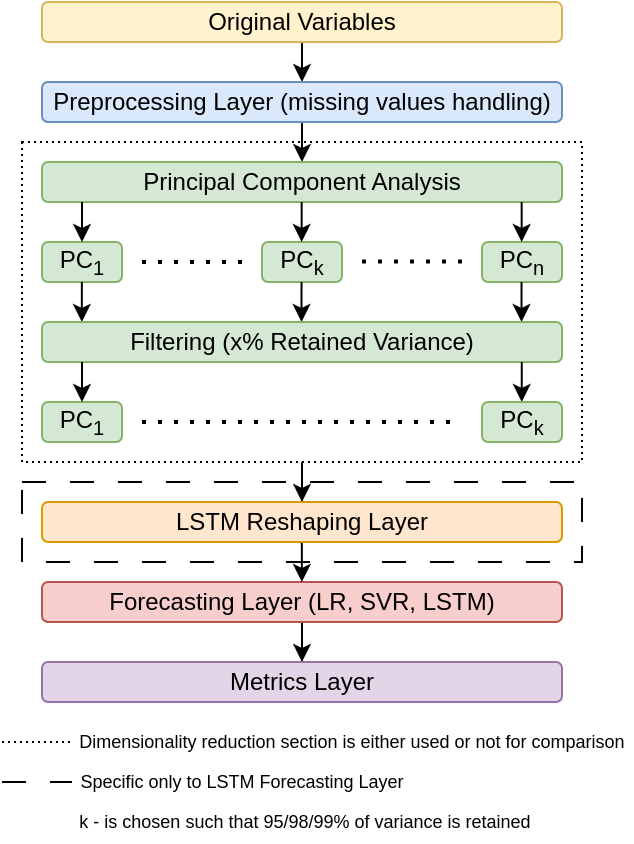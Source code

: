 <mxfile version="26.0.16">
  <diagram name="Page-1" id="6omzIt5ZalCPaTLZVX9T">
    <mxGraphModel dx="1434" dy="772" grid="1" gridSize="10" guides="1" tooltips="1" connect="1" arrows="1" fold="1" page="1" pageScale="1" pageWidth="827" pageHeight="1169" math="0" shadow="0">
      <root>
        <mxCell id="0" />
        <mxCell id="1" parent="0" />
        <mxCell id="FAsdpCJdep6tZkefujxq-3" style="edgeStyle=orthogonalEdgeStyle;rounded=0;orthogonalLoop=1;jettySize=auto;html=1;exitX=0.5;exitY=1;exitDx=0;exitDy=0;entryX=0.5;entryY=0;entryDx=0;entryDy=0;" parent="1" source="FAsdpCJdep6tZkefujxq-1" target="FAsdpCJdep6tZkefujxq-2" edge="1">
          <mxGeometry relative="1" as="geometry" />
        </mxCell>
        <mxCell id="FAsdpCJdep6tZkefujxq-1" value="Original Variables" style="rounded=1;whiteSpace=wrap;html=1;fillColor=#fff2cc;strokeColor=#d6b656;" parent="1" vertex="1">
          <mxGeometry x="240" y="80" width="260" height="20" as="geometry" />
        </mxCell>
        <mxCell id="FAsdpCJdep6tZkefujxq-8" style="edgeStyle=orthogonalEdgeStyle;rounded=0;orthogonalLoop=1;jettySize=auto;html=1;exitX=0.5;exitY=1;exitDx=0;exitDy=0;entryX=0.5;entryY=0;entryDx=0;entryDy=0;" parent="1" source="FAsdpCJdep6tZkefujxq-2" target="FAsdpCJdep6tZkefujxq-6" edge="1">
          <mxGeometry relative="1" as="geometry" />
        </mxCell>
        <mxCell id="FAsdpCJdep6tZkefujxq-2" value="Preprocessing Layer (missing values handling)" style="rounded=1;whiteSpace=wrap;html=1;fillColor=#dae8fc;strokeColor=#6c8ebf;" parent="1" vertex="1">
          <mxGeometry x="240" y="120" width="260" height="20" as="geometry" />
        </mxCell>
        <mxCell id="FAsdpCJdep6tZkefujxq-6" value="Principal Component Analysis" style="rounded=1;whiteSpace=wrap;html=1;fillColor=#d5e8d4;strokeColor=#82b366;" parent="1" vertex="1">
          <mxGeometry x="240" y="160" width="260" height="20" as="geometry" />
        </mxCell>
        <mxCell id="FAsdpCJdep6tZkefujxq-9" value="&lt;p class=&quot;MsoNormal&quot;&gt;PC&lt;sub&gt;1&lt;/sub&gt;&lt;/p&gt;" style="rounded=1;whiteSpace=wrap;html=1;fillColor=#d5e8d4;strokeColor=#82b366;" parent="1" vertex="1">
          <mxGeometry x="240" y="200" width="40" height="20" as="geometry" />
        </mxCell>
        <mxCell id="FAsdpCJdep6tZkefujxq-13" value="&lt;p class=&quot;MsoNormal&quot;&gt;PC&lt;sub&gt;n&lt;/sub&gt;&lt;/p&gt;" style="rounded=1;whiteSpace=wrap;html=1;fillColor=#d5e8d4;strokeColor=#82b366;" parent="1" vertex="1">
          <mxGeometry x="460" y="200" width="40" height="20" as="geometry" />
        </mxCell>
        <mxCell id="FAsdpCJdep6tZkefujxq-16" value="&lt;p class=&quot;MsoNormal&quot;&gt;PC&lt;sub&gt;k&lt;/sub&gt;&lt;/p&gt;" style="rounded=1;whiteSpace=wrap;html=1;fillColor=#d5e8d4;strokeColor=#82b366;" parent="1" vertex="1">
          <mxGeometry x="350" y="200" width="40" height="20" as="geometry" />
        </mxCell>
        <mxCell id="FAsdpCJdep6tZkefujxq-17" value="" style="endArrow=none;dashed=1;html=1;dashPattern=1 3;strokeWidth=2;rounded=0;" parent="1" edge="1">
          <mxGeometry width="50" height="50" relative="1" as="geometry">
            <mxPoint x="290" y="210" as="sourcePoint" />
            <mxPoint x="340" y="210" as="targetPoint" />
          </mxGeometry>
        </mxCell>
        <mxCell id="FAsdpCJdep6tZkefujxq-18" value="" style="endArrow=none;dashed=1;html=1;dashPattern=1 3;strokeWidth=2;rounded=0;" parent="1" edge="1">
          <mxGeometry width="50" height="50" relative="1" as="geometry">
            <mxPoint x="400" y="209.76" as="sourcePoint" />
            <mxPoint x="450" y="209.76" as="targetPoint" />
          </mxGeometry>
        </mxCell>
        <mxCell id="FAsdpCJdep6tZkefujxq-46" style="edgeStyle=orthogonalEdgeStyle;rounded=0;orthogonalLoop=1;jettySize=auto;html=1;" parent="1" source="FAsdpCJdep6tZkefujxq-20" target="FAsdpCJdep6tZkefujxq-45" edge="1">
          <mxGeometry relative="1" as="geometry" />
        </mxCell>
        <mxCell id="FAsdpCJdep6tZkefujxq-20" value="" style="rounded=0;whiteSpace=wrap;html=1;fillColor=none;dashed=1;dashPattern=1 2;" parent="1" vertex="1">
          <mxGeometry x="230" y="150" width="280" height="160" as="geometry" />
        </mxCell>
        <mxCell id="FAsdpCJdep6tZkefujxq-23" value="" style="endArrow=classic;html=1;rounded=0;entryX=0.5;entryY=0;entryDx=0;entryDy=0;" parent="1" target="FAsdpCJdep6tZkefujxq-9" edge="1">
          <mxGeometry width="50" height="50" relative="1" as="geometry">
            <mxPoint x="260" y="180" as="sourcePoint" />
            <mxPoint x="370" y="170" as="targetPoint" />
          </mxGeometry>
        </mxCell>
        <mxCell id="FAsdpCJdep6tZkefujxq-24" value="" style="endArrow=classic;html=1;rounded=0;entryX=0.5;entryY=0;entryDx=0;entryDy=0;" parent="1" edge="1">
          <mxGeometry width="50" height="50" relative="1" as="geometry">
            <mxPoint x="369.83" y="180" as="sourcePoint" />
            <mxPoint x="369.83" y="200" as="targetPoint" />
          </mxGeometry>
        </mxCell>
        <mxCell id="FAsdpCJdep6tZkefujxq-25" value="" style="endArrow=classic;html=1;rounded=0;entryX=0.5;entryY=0;entryDx=0;entryDy=0;" parent="1" edge="1">
          <mxGeometry width="50" height="50" relative="1" as="geometry">
            <mxPoint x="479.83" y="180" as="sourcePoint" />
            <mxPoint x="479.83" y="200" as="targetPoint" />
          </mxGeometry>
        </mxCell>
        <mxCell id="FAsdpCJdep6tZkefujxq-31" value="" style="endArrow=classic;html=1;rounded=0;entryX=0.5;entryY=0;entryDx=0;entryDy=0;" parent="1" edge="1">
          <mxGeometry width="50" height="50" relative="1" as="geometry">
            <mxPoint x="259.92" y="220" as="sourcePoint" />
            <mxPoint x="259.92" y="240" as="targetPoint" />
          </mxGeometry>
        </mxCell>
        <mxCell id="FAsdpCJdep6tZkefujxq-32" value="" style="endArrow=classic;html=1;rounded=0;entryX=0.5;entryY=0;entryDx=0;entryDy=0;" parent="1" edge="1">
          <mxGeometry width="50" height="50" relative="1" as="geometry">
            <mxPoint x="369.76" y="220" as="sourcePoint" />
            <mxPoint x="369.76" y="240" as="targetPoint" />
          </mxGeometry>
        </mxCell>
        <mxCell id="FAsdpCJdep6tZkefujxq-33" value="" style="endArrow=classic;html=1;rounded=0;entryX=0.5;entryY=0;entryDx=0;entryDy=0;" parent="1" edge="1">
          <mxGeometry width="50" height="50" relative="1" as="geometry">
            <mxPoint x="479.76" y="220" as="sourcePoint" />
            <mxPoint x="479.76" y="240" as="targetPoint" />
          </mxGeometry>
        </mxCell>
        <mxCell id="FAsdpCJdep6tZkefujxq-35" value="Filtering (x% Retained Variance)" style="rounded=1;whiteSpace=wrap;html=1;fillColor=#d5e8d4;strokeColor=#82b366;" parent="1" vertex="1">
          <mxGeometry x="240" y="240" width="260" height="20" as="geometry" />
        </mxCell>
        <mxCell id="FAsdpCJdep6tZkefujxq-36" value="" style="endArrow=classic;html=1;rounded=0;entryX=0.5;entryY=0;entryDx=0;entryDy=0;" parent="1" edge="1">
          <mxGeometry width="50" height="50" relative="1" as="geometry">
            <mxPoint x="479.88" y="260" as="sourcePoint" />
            <mxPoint x="479.88" y="280" as="targetPoint" />
          </mxGeometry>
        </mxCell>
        <mxCell id="FAsdpCJdep6tZkefujxq-37" value="&lt;p class=&quot;MsoNormal&quot;&gt;PC&lt;sub&gt;k&lt;/sub&gt;&lt;/p&gt;" style="rounded=1;whiteSpace=wrap;html=1;fillColor=#d5e8d4;strokeColor=#82b366;" parent="1" vertex="1">
          <mxGeometry x="460" y="280" width="40" height="20" as="geometry" />
        </mxCell>
        <mxCell id="FAsdpCJdep6tZkefujxq-38" value="" style="endArrow=none;dashed=1;html=1;dashPattern=1 3;strokeWidth=2;rounded=0;" parent="1" edge="1">
          <mxGeometry width="50" height="50" relative="1" as="geometry">
            <mxPoint x="290" y="290" as="sourcePoint" />
            <mxPoint x="450" y="290" as="targetPoint" />
          </mxGeometry>
        </mxCell>
        <mxCell id="FAsdpCJdep6tZkefujxq-39" value="&lt;p class=&quot;MsoNormal&quot;&gt;PC&lt;sub&gt;1&lt;/sub&gt;&lt;/p&gt;" style="rounded=1;whiteSpace=wrap;html=1;fillColor=#d5e8d4;strokeColor=#82b366;" parent="1" vertex="1">
          <mxGeometry x="240" y="280" width="40" height="20" as="geometry" />
        </mxCell>
        <mxCell id="FAsdpCJdep6tZkefujxq-40" value="" style="endArrow=classic;html=1;rounded=0;entryX=0.5;entryY=0;entryDx=0;entryDy=0;" parent="1" target="FAsdpCJdep6tZkefujxq-39" edge="1">
          <mxGeometry width="50" height="50" relative="1" as="geometry">
            <mxPoint x="260" y="260" as="sourcePoint" />
            <mxPoint x="370" y="250" as="targetPoint" />
          </mxGeometry>
        </mxCell>
        <mxCell id="FAsdpCJdep6tZkefujxq-44" style="edgeStyle=orthogonalEdgeStyle;rounded=0;orthogonalLoop=1;jettySize=auto;html=1;" parent="1" source="FAsdpCJdep6tZkefujxq-41" target="FAsdpCJdep6tZkefujxq-43" edge="1">
          <mxGeometry relative="1" as="geometry" />
        </mxCell>
        <mxCell id="FAsdpCJdep6tZkefujxq-41" value="Forecasting Layer (LR, SVR, LSTM)" style="rounded=1;whiteSpace=wrap;html=1;fillColor=#f8cecc;strokeColor=#b85450;" parent="1" vertex="1">
          <mxGeometry x="240" y="370" width="260" height="20" as="geometry" />
        </mxCell>
        <mxCell id="FAsdpCJdep6tZkefujxq-42" style="edgeStyle=orthogonalEdgeStyle;rounded=0;orthogonalLoop=1;jettySize=auto;html=1;exitX=0.5;exitY=1;exitDx=0;exitDy=0;entryX=0.5;entryY=0;entryDx=0;entryDy=0;" parent="1" edge="1">
          <mxGeometry relative="1" as="geometry">
            <mxPoint x="369.92" y="350" as="sourcePoint" />
            <mxPoint x="369.92" y="370" as="targetPoint" />
          </mxGeometry>
        </mxCell>
        <mxCell id="FAsdpCJdep6tZkefujxq-43" value="Metrics Layer" style="rounded=1;whiteSpace=wrap;html=1;fillColor=#e1d5e7;strokeColor=#9673a6;" parent="1" vertex="1">
          <mxGeometry x="240" y="410" width="260" height="20" as="geometry" />
        </mxCell>
        <mxCell id="FAsdpCJdep6tZkefujxq-45" value="LSTM Reshaping Layer" style="rounded=1;whiteSpace=wrap;html=1;fillColor=#ffe6cc;strokeColor=#d79b00;" parent="1" vertex="1">
          <mxGeometry x="240" y="330" width="260" height="20" as="geometry" />
        </mxCell>
        <mxCell id="FAsdpCJdep6tZkefujxq-48" value="" style="rounded=0;whiteSpace=wrap;html=1;fillColor=none;dashed=1;dashPattern=12 12;" parent="1" vertex="1">
          <mxGeometry x="230" y="320" width="280" height="40" as="geometry" />
        </mxCell>
        <mxCell id="FAsdpCJdep6tZkefujxq-49" value="" style="endArrow=none;html=1;rounded=0;dashed=1;dashPattern=1 2;" parent="1" edge="1">
          <mxGeometry width="50" height="50" relative="1" as="geometry">
            <mxPoint x="220" y="450" as="sourcePoint" />
            <mxPoint x="255" y="450" as="targetPoint" />
          </mxGeometry>
        </mxCell>
        <mxCell id="FAsdpCJdep6tZkefujxq-50" value="" style="endArrow=none;html=1;rounded=0;dashed=1;dashPattern=12 12;" parent="1" edge="1">
          <mxGeometry width="50" height="50" relative="1" as="geometry">
            <mxPoint x="220" y="470" as="sourcePoint" />
            <mxPoint x="255" y="470" as="targetPoint" />
          </mxGeometry>
        </mxCell>
        <mxCell id="FAsdpCJdep6tZkefujxq-52" value="Dimensionality reduction section is either used or not for comparison" style="text;html=1;align=center;verticalAlign=middle;whiteSpace=wrap;rounded=0;fontSize=9;" parent="1" vertex="1">
          <mxGeometry x="255" y="440" width="280" height="20" as="geometry" />
        </mxCell>
        <mxCell id="FAsdpCJdep6tZkefujxq-53" value="Specific only to LSTM Forecasting Layer" style="text;html=1;align=center;verticalAlign=middle;whiteSpace=wrap;rounded=0;fontSize=9;" parent="1" vertex="1">
          <mxGeometry x="255" y="460" width="170" height="20" as="geometry" />
        </mxCell>
        <mxCell id="FAsdpCJdep6tZkefujxq-55" value="k - is chosen such that 95/98/99% of variance is retained" style="text;html=1;align=center;verticalAlign=middle;whiteSpace=wrap;rounded=0;fontSize=9;" parent="1" vertex="1">
          <mxGeometry x="255" y="480" width="232.5" height="20" as="geometry" />
        </mxCell>
      </root>
    </mxGraphModel>
  </diagram>
</mxfile>
